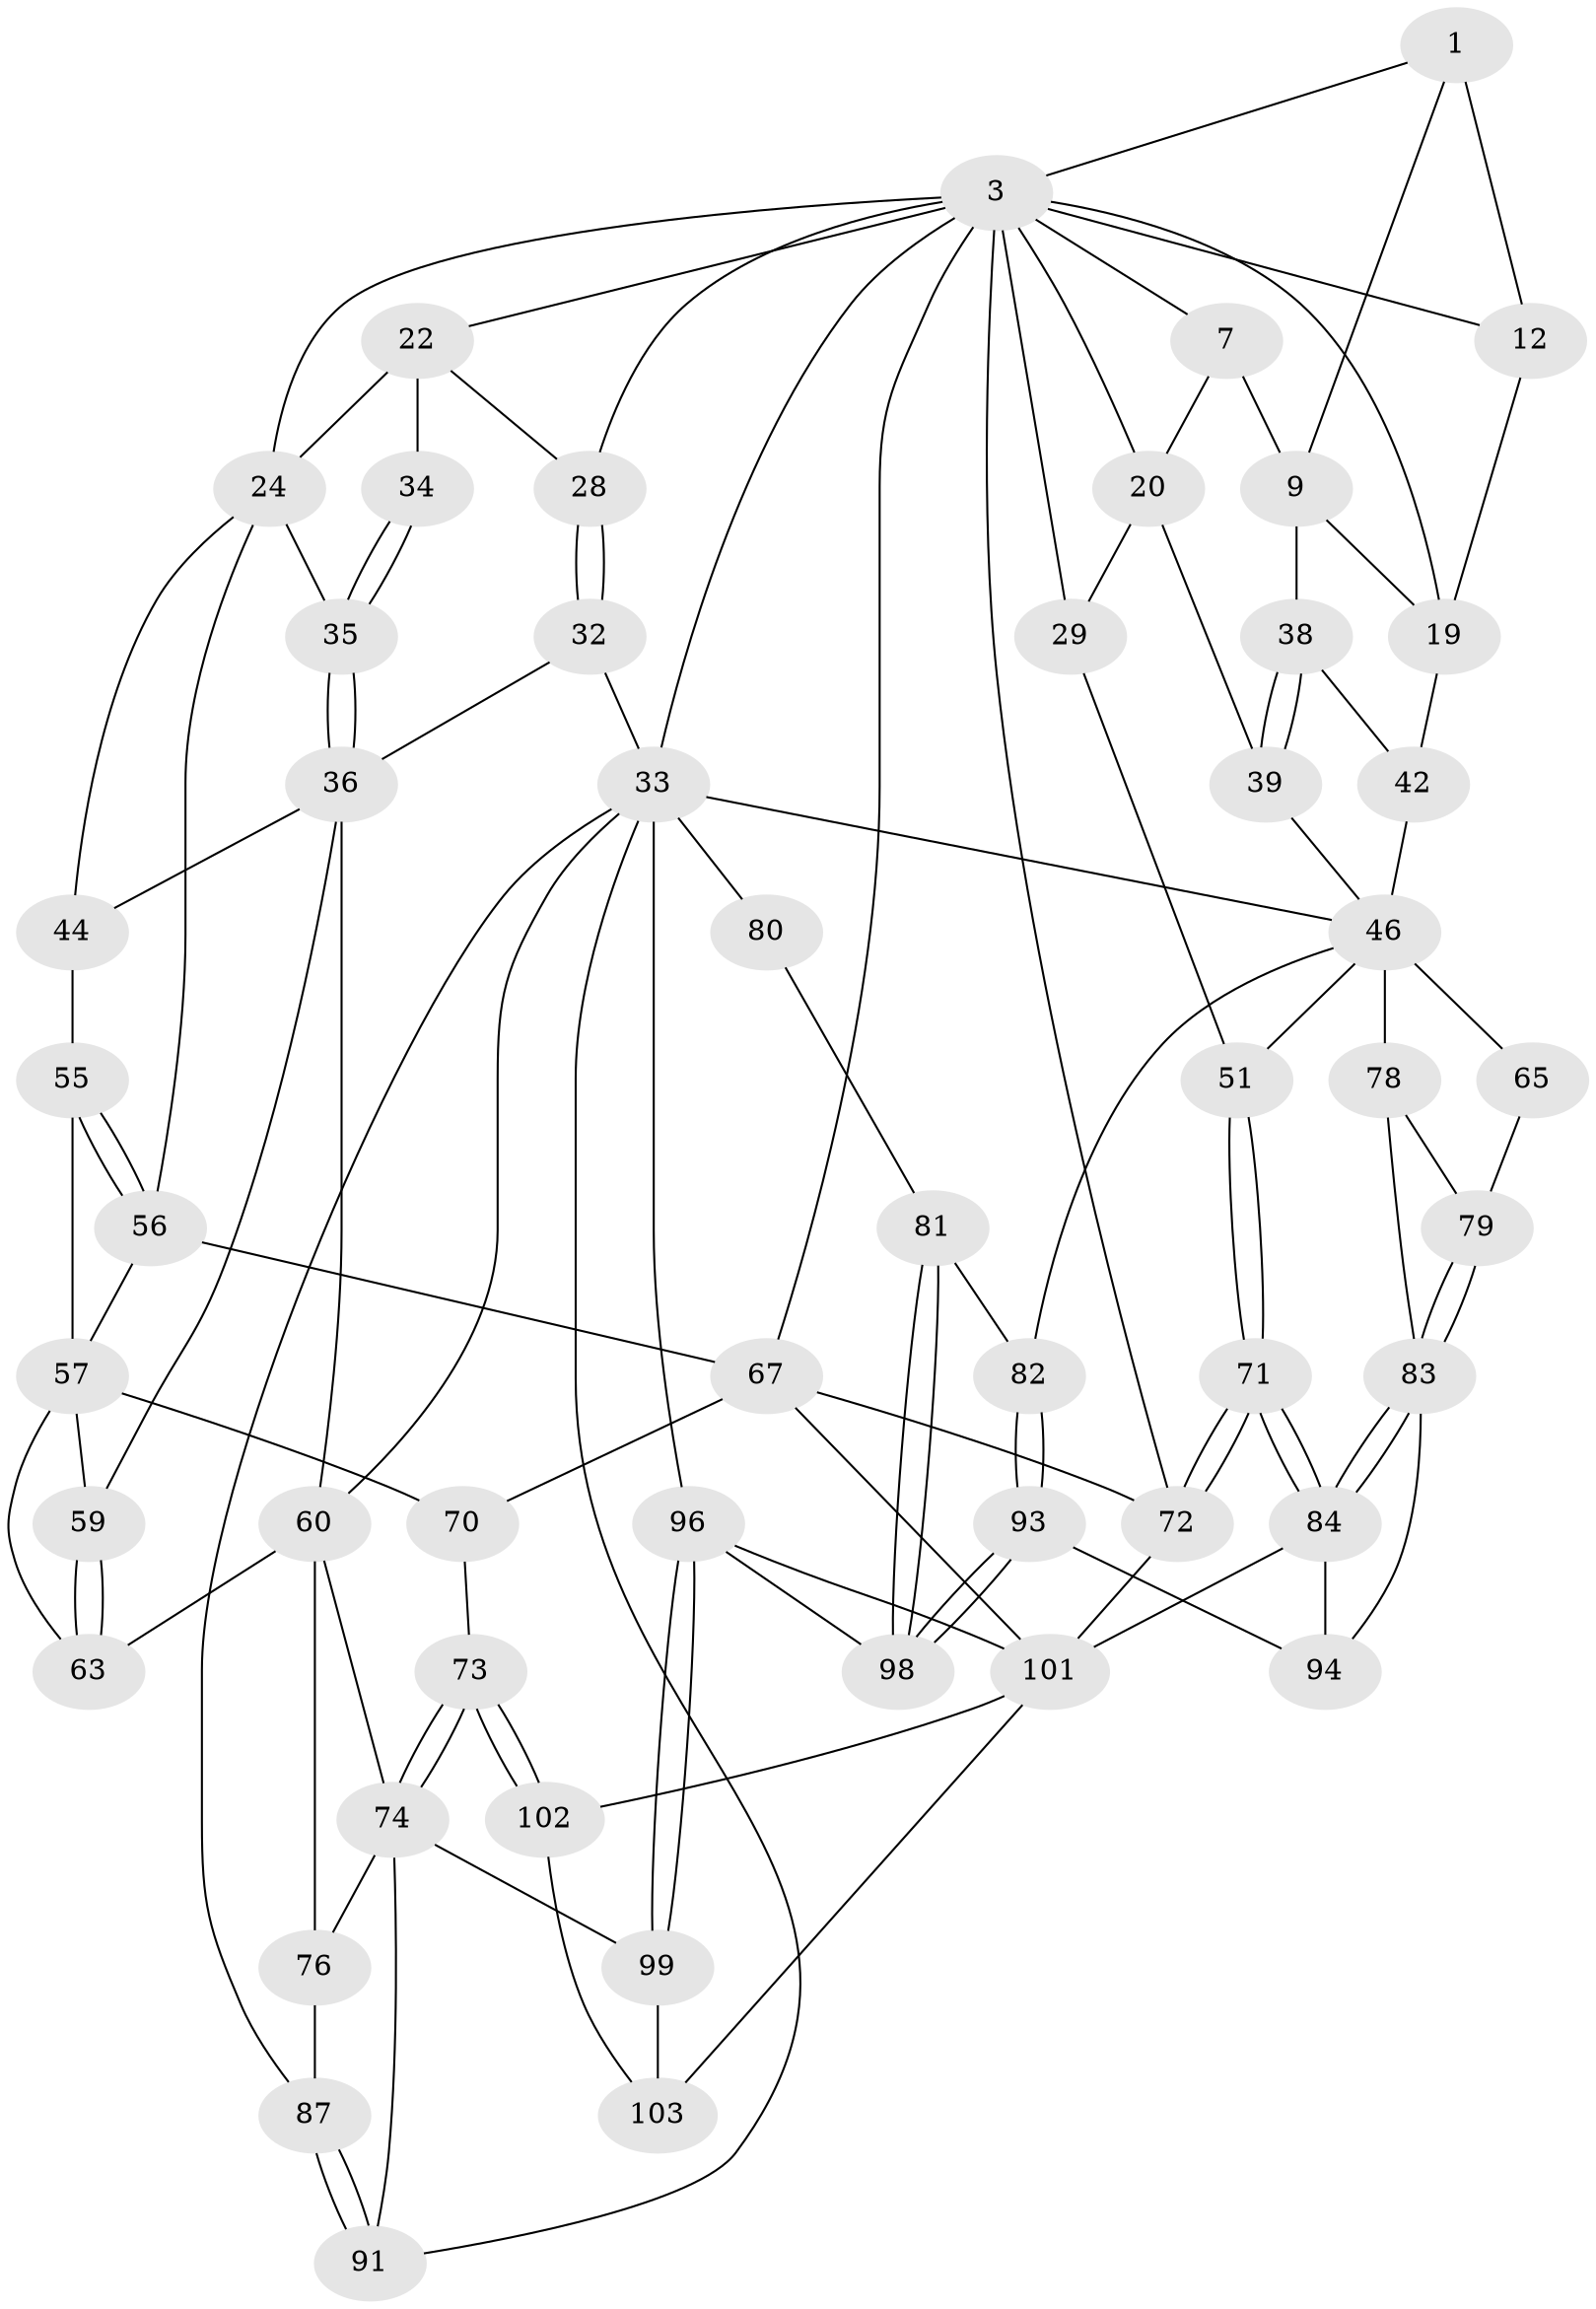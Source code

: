 // original degree distribution, {3: 0.018867924528301886, 4: 0.2641509433962264, 5: 0.4716981132075472, 6: 0.24528301886792453}
// Generated by graph-tools (version 1.1) at 2025/17/03/09/25 04:17:08]
// undirected, 53 vertices, 117 edges
graph export_dot {
graph [start="1"]
  node [color=gray90,style=filled];
  1 [pos="+0.32632987882091613+0",super="+2+8"];
  3 [pos="+0.7819961043037064+0",super="+15+4"];
  7 [pos="+0.23038522032282216+0",super="+11"];
  9 [pos="+0.3574426134810842+0.1625737647553755",super="+10"];
  12 [pos="+0.6248429610590303+0",super="+13"];
  19 [pos="+0.617734621856364+0.2350238718124041",super="+25"];
  20 [pos="+0.1617089563748181+0.12425749218425518",super="+30+21"];
  22 [pos="+0.8656473102295937+0.1355937111657567",super="+27+23"];
  24 [pos="+1+0",super="+40"];
  28 [pos="+0.8117036337595838+0.20731482104661858"];
  29 [pos="+0+0.12950504562599813",super="+31"];
  32 [pos="+0.6914865498846211+0.2783768925479636"];
  33 [pos="+0.6621358547699806+0.270647859637618",super="+52"];
  34 [pos="+0.8647134395505799+0.22619847974991847"];
  35 [pos="+0.8974121640766064+0.259823286920242"];
  36 [pos="+0.7811618071097268+0.377868169519706",super="+37+45"];
  38 [pos="+0.24795255997576723+0.18583167548809482"];
  39 [pos="+0.1757331315212009+0.25877239551751446"];
  42 [pos="+0.4667749165432395+0.30096241683458175",super="+43"];
  44 [pos="+0.9288140014308757+0.32188124914140587"];
  46 [pos="+0.3124596310778024+0.4845021739762452",super="+47+54"];
  51 [pos="+0+0.386386150170156"];
  55 [pos="+0.9373016934598667+0.3320263204434314"];
  56 [pos="+1+0.39290172551740105",super="+66"];
  57 [pos="+0.9632648237543275+0.40185346847509784",super="+58"];
  59 [pos="+0.896635766301287+0.4075297341925765"];
  60 [pos="+0.7759055626966445+0.4288492348377734",super="+64+61"];
  63 [pos="+0.8364177277317367+0.45309659210267134"];
  65 [pos="+0.06192126188884193+0.4571078534140569"];
  67 [pos="+1+1",super="+68"];
  70 [pos="+1+0.7095294393035171"];
  71 [pos="+0+0.8708748227665712"];
  72 [pos="+0+1"];
  73 [pos="+1+0.7097253988029308"];
  74 [pos="+0.9728651202963933+0.7101689564871623",super="+90+75"];
  76 [pos="+0.7671083331399877+0.5885421916318768"];
  78 [pos="+0.23156023384845817+0.5411414922604477"];
  79 [pos="+0.09092238565105609+0.49214973539339685"];
  80 [pos="+0.46519456632953227+0.6228148436639488"];
  81 [pos="+0.3900205082832359+0.6011406572073312"];
  82 [pos="+0.3211910158836148+0.5606730649325203"];
  83 [pos="+0.017022369713669272+0.7215839208763455",super="+89"];
  84 [pos="+0+0.8364492030486598",super="+100"];
  87 [pos="+0.7144194678923131+0.6150027391175272"];
  91 [pos="+0.7401545755217201+0.7405604965783293"];
  93 [pos="+0.31892540248649054+0.6017297279445711"];
  94 [pos="+0.2658437562126978+0.767987436978402"];
  96 [pos="+0.4950825232954227+0.8312592971779361",super="+97"];
  98 [pos="+0.42994029706187964+0.8094316323024358"];
  99 [pos="+0.7612556152710527+0.8534775459120417"];
  101 [pos="+0.4105999227899243+0.9517311838445274",super="+104"];
  102 [pos="+0.8303496451113913+0.997396675876385"];
  103 [pos="+0.7598025374760553+0.8822142226045991"];
  1 -- 3;
  1 -- 12 [weight=2];
  1 -- 9;
  3 -- 33;
  3 -- 19;
  3 -- 22;
  3 -- 12;
  3 -- 28;
  3 -- 67;
  3 -- 20;
  3 -- 7;
  3 -- 72;
  3 -- 24;
  3 -- 29;
  7 -- 20;
  7 -- 9;
  9 -- 38;
  9 -- 19;
  12 -- 19 [weight=2];
  19 -- 42;
  20 -- 39;
  20 -- 29 [weight=2];
  22 -- 34 [weight=2];
  22 -- 28;
  22 -- 24;
  24 -- 56;
  24 -- 35;
  24 -- 44;
  28 -- 32;
  28 -- 32;
  29 -- 51;
  32 -- 33;
  32 -- 36;
  33 -- 96;
  33 -- 80 [weight=2];
  33 -- 87;
  33 -- 91;
  33 -- 60;
  33 -- 46;
  34 -- 35;
  34 -- 35;
  35 -- 36;
  35 -- 36;
  36 -- 60;
  36 -- 59;
  36 -- 44;
  38 -- 39;
  38 -- 39;
  38 -- 42;
  39 -- 46;
  42 -- 46 [weight=2];
  44 -- 55;
  46 -- 65 [weight=2];
  46 -- 82;
  46 -- 51;
  46 -- 78;
  51 -- 71;
  51 -- 71;
  55 -- 56;
  55 -- 56;
  55 -- 57;
  56 -- 57;
  56 -- 67;
  57 -- 59;
  57 -- 70;
  57 -- 63;
  59 -- 63;
  59 -- 63;
  60 -- 63;
  60 -- 76;
  60 -- 74;
  65 -- 79;
  67 -- 72;
  67 -- 101;
  67 -- 70;
  70 -- 73;
  71 -- 72;
  71 -- 72;
  71 -- 84;
  71 -- 84;
  72 -- 101;
  73 -- 74;
  73 -- 74;
  73 -- 102;
  73 -- 102;
  74 -- 91;
  74 -- 99;
  74 -- 76;
  76 -- 87;
  78 -- 79;
  78 -- 83;
  79 -- 83;
  79 -- 83;
  80 -- 81;
  81 -- 82;
  81 -- 98;
  81 -- 98;
  82 -- 93;
  82 -- 93;
  83 -- 84;
  83 -- 84;
  83 -- 94;
  84 -- 101;
  84 -- 94;
  87 -- 91;
  87 -- 91;
  93 -- 94;
  93 -- 98;
  93 -- 98;
  96 -- 99;
  96 -- 99;
  96 -- 98;
  96 -- 101;
  99 -- 103;
  101 -- 102;
  101 -- 103;
  102 -- 103;
}
